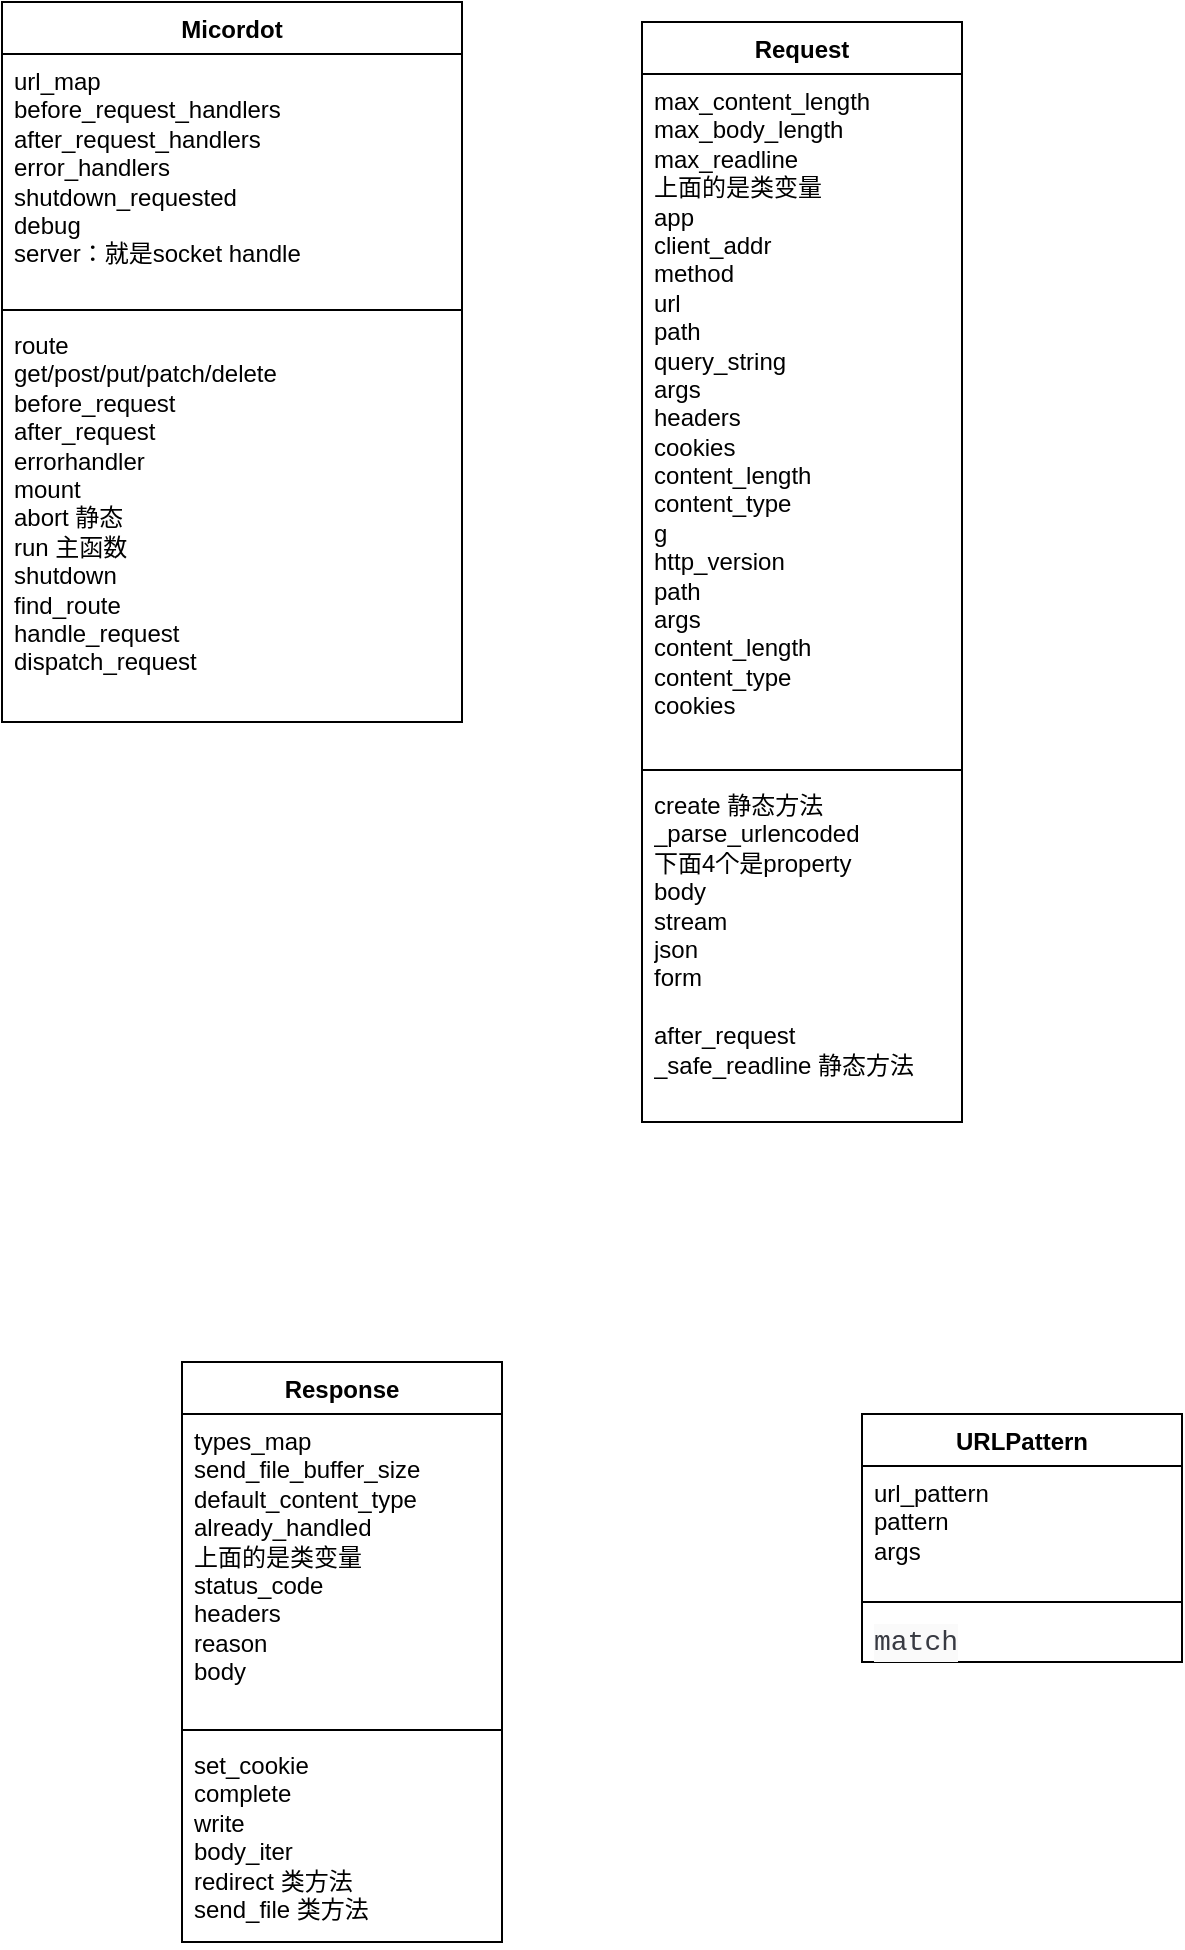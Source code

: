 <mxfile version="21.2.8" type="device">
  <diagram id="C5RBs43oDa-KdzZeNtuy" name="Page-1">
    <mxGraphModel dx="721" dy="521" grid="1" gridSize="10" guides="1" tooltips="1" connect="1" arrows="1" fold="1" page="1" pageScale="1" pageWidth="827" pageHeight="1169" math="0" shadow="0">
      <root>
        <mxCell id="WIyWlLk6GJQsqaUBKTNV-0" />
        <mxCell id="WIyWlLk6GJQsqaUBKTNV-1" parent="WIyWlLk6GJQsqaUBKTNV-0" />
        <mxCell id="IHkwjAcm55qXndeb-1z_-0" value="Micordot" style="swimlane;fontStyle=1;align=center;verticalAlign=top;childLayout=stackLayout;horizontal=1;startSize=26;horizontalStack=0;resizeParent=1;resizeParentMax=0;resizeLast=0;collapsible=1;marginBottom=0;whiteSpace=wrap;html=1;" vertex="1" parent="WIyWlLk6GJQsqaUBKTNV-1">
          <mxGeometry x="100" y="100" width="230" height="360" as="geometry" />
        </mxCell>
        <mxCell id="IHkwjAcm55qXndeb-1z_-1" value="&lt;div&gt;url_map&lt;/div&gt;&lt;div&gt;before_request_handlers&lt;/div&gt;&lt;div&gt;after_request_handlers&lt;/div&gt;&lt;div&gt;error_handlers&lt;/div&gt;&lt;div&gt;shutdown_requested&lt;/div&gt;&lt;div&gt;debug&lt;/div&gt;&lt;div&gt;server：就是socket handle&lt;/div&gt;" style="text;strokeColor=none;fillColor=none;align=left;verticalAlign=top;spacingLeft=4;spacingRight=4;overflow=hidden;rotatable=0;points=[[0,0.5],[1,0.5]];portConstraint=eastwest;whiteSpace=wrap;html=1;" vertex="1" parent="IHkwjAcm55qXndeb-1z_-0">
          <mxGeometry y="26" width="230" height="124" as="geometry" />
        </mxCell>
        <mxCell id="IHkwjAcm55qXndeb-1z_-2" value="" style="line;strokeWidth=1;fillColor=none;align=left;verticalAlign=middle;spacingTop=-1;spacingLeft=3;spacingRight=3;rotatable=0;labelPosition=right;points=[];portConstraint=eastwest;strokeColor=inherit;" vertex="1" parent="IHkwjAcm55qXndeb-1z_-0">
          <mxGeometry y="150" width="230" height="8" as="geometry" />
        </mxCell>
        <mxCell id="IHkwjAcm55qXndeb-1z_-3" value="&lt;div&gt;route&lt;/div&gt;&lt;div&gt;get/post/put/patch/delete&lt;/div&gt;&lt;div&gt;before_request&lt;/div&gt;&lt;div&gt;after_request&lt;/div&gt;&lt;div&gt;errorhandler&lt;/div&gt;&lt;div&gt;mount&lt;/div&gt;&lt;div&gt;abort 静态&lt;/div&gt;&lt;div&gt;run 主函数&lt;/div&gt;&lt;div&gt;shutdown&lt;/div&gt;&lt;div&gt;find_route&lt;/div&gt;&lt;div&gt;handle_request&lt;/div&gt;&lt;div&gt;dispatch_request&lt;/div&gt;" style="text;strokeColor=none;fillColor=none;align=left;verticalAlign=top;spacingLeft=4;spacingRight=4;overflow=hidden;rotatable=0;points=[[0,0.5],[1,0.5]];portConstraint=eastwest;whiteSpace=wrap;html=1;" vertex="1" parent="IHkwjAcm55qXndeb-1z_-0">
          <mxGeometry y="158" width="230" height="202" as="geometry" />
        </mxCell>
        <mxCell id="IHkwjAcm55qXndeb-1z_-4" value="Request" style="swimlane;fontStyle=1;align=center;verticalAlign=top;childLayout=stackLayout;horizontal=1;startSize=26;horizontalStack=0;resizeParent=1;resizeParentMax=0;resizeLast=0;collapsible=1;marginBottom=0;whiteSpace=wrap;html=1;" vertex="1" parent="WIyWlLk6GJQsqaUBKTNV-1">
          <mxGeometry x="420" y="110" width="160" height="550" as="geometry" />
        </mxCell>
        <mxCell id="IHkwjAcm55qXndeb-1z_-5" value="&lt;div&gt;&lt;div&gt;max_content_length&lt;/div&gt;&lt;div&gt;max_body_length&lt;/div&gt;&lt;div&gt;max_readline&lt;/div&gt;&lt;/div&gt;&lt;div&gt;上面的是类变量&lt;/div&gt;&lt;div&gt;app&amp;nbsp;&lt;/div&gt;&lt;div&gt;client_addr&amp;nbsp;&lt;/div&gt;&lt;div&gt;method&amp;nbsp;&lt;/div&gt;&lt;div&gt;url&amp;nbsp;&lt;/div&gt;&lt;div&gt;path&amp;nbsp;&lt;/div&gt;&lt;div&gt;query_string&amp;nbsp;&lt;/div&gt;&lt;div&gt;args&amp;nbsp;&lt;/div&gt;&lt;div&gt;headers&amp;nbsp;&lt;/div&gt;&lt;div&gt;cookies&amp;nbsp;&lt;/div&gt;&lt;div&gt;content_length&amp;nbsp;&lt;/div&gt;&lt;div&gt;content_type&amp;nbsp;&lt;/div&gt;&lt;div&gt;g&amp;nbsp;&lt;/div&gt;&lt;div&gt;http_version&amp;nbsp;&lt;/div&gt;&lt;div&gt;&lt;div&gt;path&lt;/div&gt;&lt;div&gt;args&lt;/div&gt;&lt;div&gt;content_length&lt;/div&gt;&lt;div&gt;content_type&lt;/div&gt;&lt;div&gt;cookies&lt;/div&gt;&lt;/div&gt;&lt;div&gt;&lt;br&gt;&lt;/div&gt;" style="text;strokeColor=none;fillColor=none;align=left;verticalAlign=top;spacingLeft=4;spacingRight=4;overflow=hidden;rotatable=0;points=[[0,0.5],[1,0.5]];portConstraint=eastwest;whiteSpace=wrap;html=1;" vertex="1" parent="IHkwjAcm55qXndeb-1z_-4">
          <mxGeometry y="26" width="160" height="344" as="geometry" />
        </mxCell>
        <mxCell id="IHkwjAcm55qXndeb-1z_-6" value="" style="line;strokeWidth=1;fillColor=none;align=left;verticalAlign=middle;spacingTop=-1;spacingLeft=3;spacingRight=3;rotatable=0;labelPosition=right;points=[];portConstraint=eastwest;strokeColor=inherit;" vertex="1" parent="IHkwjAcm55qXndeb-1z_-4">
          <mxGeometry y="370" width="160" height="8" as="geometry" />
        </mxCell>
        <mxCell id="IHkwjAcm55qXndeb-1z_-7" value="&lt;div&gt;create 静态方法&lt;/div&gt;&lt;div&gt;_parse_urlencoded&lt;/div&gt;&lt;div&gt;下面4个是property&lt;/div&gt;&lt;div&gt;body&lt;/div&gt;&lt;div&gt;stream&lt;/div&gt;&lt;div&gt;json&lt;/div&gt;&lt;div&gt;form&lt;/div&gt;&lt;div&gt;&lt;br&gt;&lt;/div&gt;&lt;div&gt;after_request&lt;/div&gt;&lt;div&gt;_safe_readline 静态方法&lt;/div&gt;&lt;div&gt;&lt;br&gt;&lt;/div&gt;" style="text;strokeColor=none;fillColor=none;align=left;verticalAlign=top;spacingLeft=4;spacingRight=4;overflow=hidden;rotatable=0;points=[[0,0.5],[1,0.5]];portConstraint=eastwest;whiteSpace=wrap;html=1;" vertex="1" parent="IHkwjAcm55qXndeb-1z_-4">
          <mxGeometry y="378" width="160" height="172" as="geometry" />
        </mxCell>
        <mxCell id="IHkwjAcm55qXndeb-1z_-8" value="Response" style="swimlane;fontStyle=1;align=center;verticalAlign=top;childLayout=stackLayout;horizontal=1;startSize=26;horizontalStack=0;resizeParent=1;resizeParentMax=0;resizeLast=0;collapsible=1;marginBottom=0;whiteSpace=wrap;html=1;" vertex="1" parent="WIyWlLk6GJQsqaUBKTNV-1">
          <mxGeometry x="190" y="780" width="160" height="290" as="geometry" />
        </mxCell>
        <mxCell id="IHkwjAcm55qXndeb-1z_-9" value="&lt;div&gt;types_map&lt;/div&gt;&lt;div&gt;send_file_buffer_size&lt;/div&gt;&lt;div&gt;default_content_type&lt;/div&gt;&lt;div&gt;already_handled&lt;/div&gt;&lt;div&gt;上面的是类变量&lt;/div&gt;&lt;div&gt;&lt;div&gt;status_code&lt;/div&gt;&lt;div&gt;headers&lt;/div&gt;&lt;div&gt;reason&lt;/div&gt;&lt;div&gt;body&lt;/div&gt;&lt;/div&gt;" style="text;strokeColor=none;fillColor=none;align=left;verticalAlign=top;spacingLeft=4;spacingRight=4;overflow=hidden;rotatable=0;points=[[0,0.5],[1,0.5]];portConstraint=eastwest;whiteSpace=wrap;html=1;" vertex="1" parent="IHkwjAcm55qXndeb-1z_-8">
          <mxGeometry y="26" width="160" height="154" as="geometry" />
        </mxCell>
        <mxCell id="IHkwjAcm55qXndeb-1z_-10" value="" style="line;strokeWidth=1;fillColor=none;align=left;verticalAlign=middle;spacingTop=-1;spacingLeft=3;spacingRight=3;rotatable=0;labelPosition=right;points=[];portConstraint=eastwest;strokeColor=inherit;" vertex="1" parent="IHkwjAcm55qXndeb-1z_-8">
          <mxGeometry y="180" width="160" height="8" as="geometry" />
        </mxCell>
        <mxCell id="IHkwjAcm55qXndeb-1z_-11" value="&lt;div&gt;set_cookie&lt;/div&gt;&lt;div&gt;complete&lt;/div&gt;&lt;div&gt;write&lt;/div&gt;&lt;div&gt;body_iter&lt;/div&gt;&lt;div&gt;redirect 类方法&lt;/div&gt;&lt;div&gt;send_file 类方法&lt;/div&gt;" style="text;strokeColor=none;fillColor=none;align=left;verticalAlign=top;spacingLeft=4;spacingRight=4;overflow=hidden;rotatable=0;points=[[0,0.5],[1,0.5]];portConstraint=eastwest;whiteSpace=wrap;html=1;" vertex="1" parent="IHkwjAcm55qXndeb-1z_-8">
          <mxGeometry y="188" width="160" height="102" as="geometry" />
        </mxCell>
        <mxCell id="IHkwjAcm55qXndeb-1z_-12" value="URLPattern" style="swimlane;fontStyle=1;align=center;verticalAlign=top;childLayout=stackLayout;horizontal=1;startSize=26;horizontalStack=0;resizeParent=1;resizeParentMax=0;resizeLast=0;collapsible=1;marginBottom=0;whiteSpace=wrap;html=1;" vertex="1" parent="WIyWlLk6GJQsqaUBKTNV-1">
          <mxGeometry x="530" y="806" width="160" height="124" as="geometry" />
        </mxCell>
        <mxCell id="IHkwjAcm55qXndeb-1z_-13" value="&lt;div&gt;url_pattern&lt;/div&gt;&lt;div&gt;pattern&lt;/div&gt;&lt;div&gt;args&lt;/div&gt;" style="text;strokeColor=none;fillColor=none;align=left;verticalAlign=top;spacingLeft=4;spacingRight=4;overflow=hidden;rotatable=0;points=[[0,0.5],[1,0.5]];portConstraint=eastwest;whiteSpace=wrap;html=1;" vertex="1" parent="IHkwjAcm55qXndeb-1z_-12">
          <mxGeometry y="26" width="160" height="64" as="geometry" />
        </mxCell>
        <mxCell id="IHkwjAcm55qXndeb-1z_-14" value="" style="line;strokeWidth=1;fillColor=none;align=left;verticalAlign=middle;spacingTop=-1;spacingLeft=3;spacingRight=3;rotatable=0;labelPosition=right;points=[];portConstraint=eastwest;strokeColor=inherit;" vertex="1" parent="IHkwjAcm55qXndeb-1z_-12">
          <mxGeometry y="90" width="160" height="8" as="geometry" />
        </mxCell>
        <mxCell id="IHkwjAcm55qXndeb-1z_-15" value="&lt;div style=&quot;color: rgb(56, 58, 66); background-color: rgb(250, 250, 250); font-family: Consolas, &amp;quot;Courier New&amp;quot;, monospace; font-size: 14px; line-height: 19px;&quot;&gt;match&lt;/div&gt;" style="text;strokeColor=none;fillColor=none;align=left;verticalAlign=top;spacingLeft=4;spacingRight=4;overflow=hidden;rotatable=0;points=[[0,0.5],[1,0.5]];portConstraint=eastwest;whiteSpace=wrap;html=1;" vertex="1" parent="IHkwjAcm55qXndeb-1z_-12">
          <mxGeometry y="98" width="160" height="26" as="geometry" />
        </mxCell>
      </root>
    </mxGraphModel>
  </diagram>
</mxfile>
